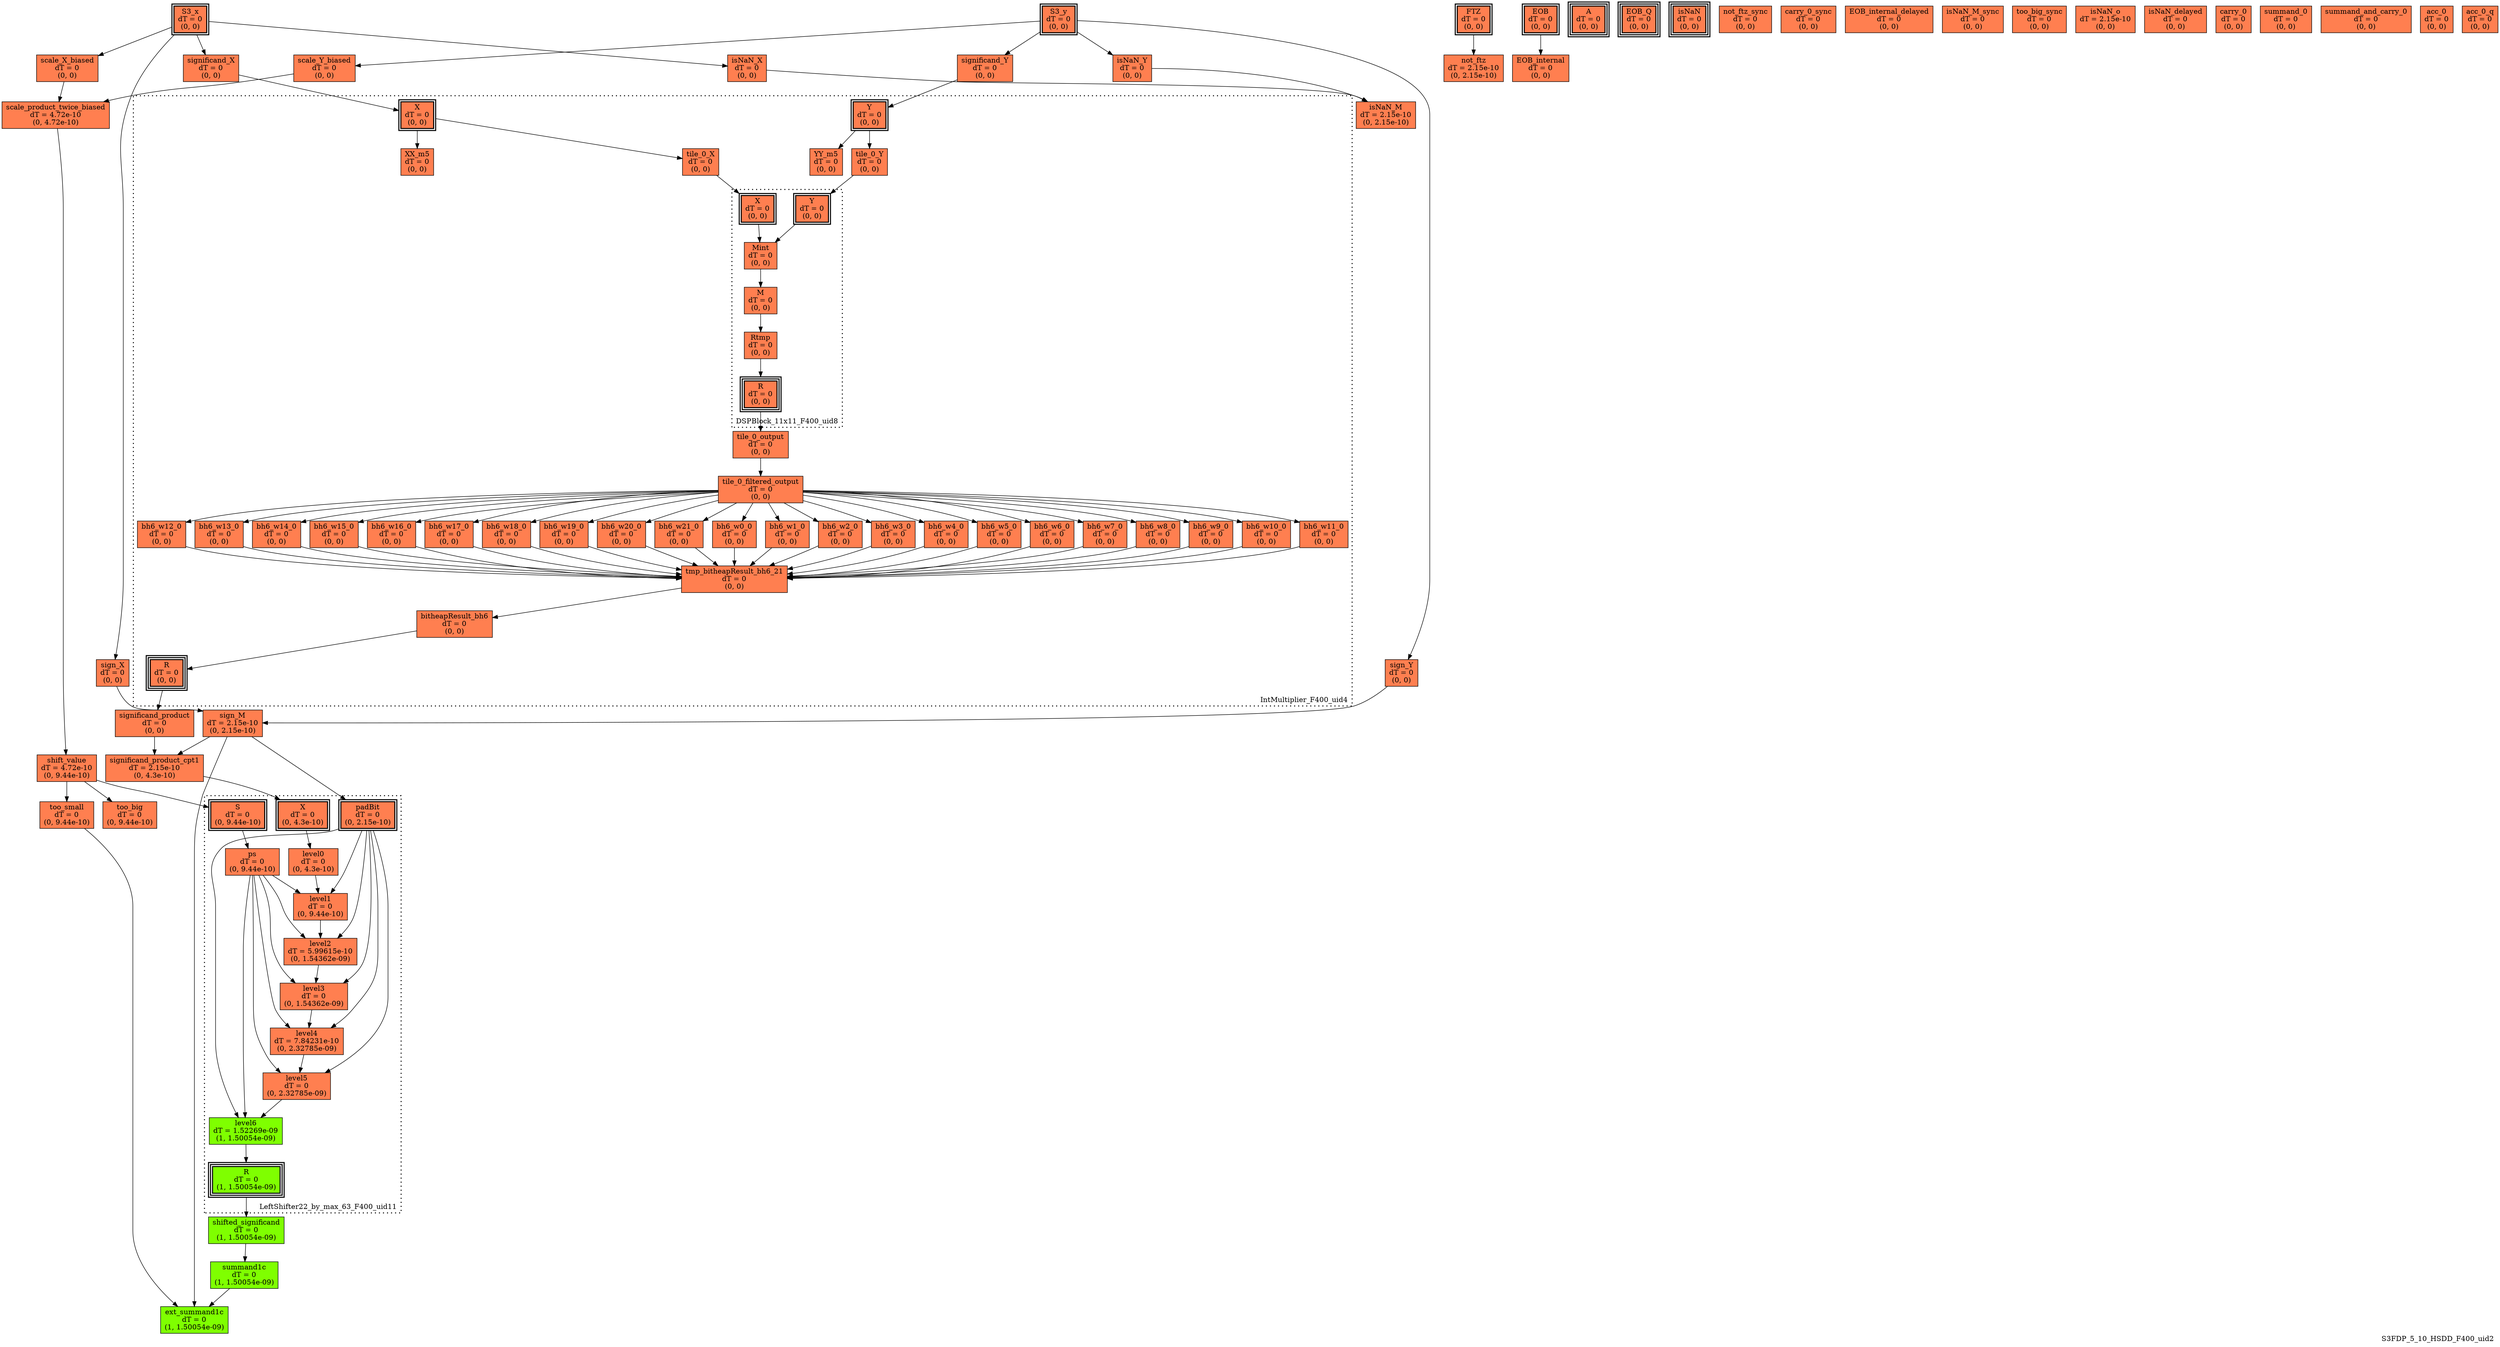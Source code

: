 digraph S3FDP_5_10_HSDD_F400_uid2
{
	//graph drawing options
	label=S3FDP_5_10_HSDD_F400_uid2;
	labelloc=bottom;
	labeljust=right;
	ratio=auto;
	nodesep=0.25;
	ranksep=0.5;

	//input/output signals of operator S3FDP_5_10_HSDD_F400_uid2
	S3_x__S3FDP_5_10_HSDD_F400_uid2 [ label="S3_x\ndT = 0\n(0, 0)", shape=box, color=black, style="bold, filled", fillcolor=coral, peripheries=2 ];
	S3_y__S3FDP_5_10_HSDD_F400_uid2 [ label="S3_y\ndT = 0\n(0, 0)", shape=box, color=black, style="bold, filled", fillcolor=coral, peripheries=2 ];
	FTZ__S3FDP_5_10_HSDD_F400_uid2 [ label="FTZ\ndT = 0\n(0, 0)", shape=box, color=black, style="bold, filled", fillcolor=coral, peripheries=2 ];
	EOB__S3FDP_5_10_HSDD_F400_uid2 [ label="EOB\ndT = 0\n(0, 0)", shape=box, color=black, style="bold, filled", fillcolor=coral, peripheries=2 ];
	A__S3FDP_5_10_HSDD_F400_uid2 [ label="A\ndT = 0\n(0, 0)", shape=box, color=black, style="bold, filled", fillcolor=coral, peripheries=3 ];
	EOB_Q__S3FDP_5_10_HSDD_F400_uid2 [ label="EOB_Q\ndT = 0\n(0, 0)", shape=box, color=black, style="bold, filled", fillcolor=coral, peripheries=3 ];
	isNaN__S3FDP_5_10_HSDD_F400_uid2 [ label="isNaN\ndT = 0\n(0, 0)", shape=box, color=black, style="bold, filled", fillcolor=coral, peripheries=3 ];
	{rank=same S3_x__S3FDP_5_10_HSDD_F400_uid2, S3_y__S3FDP_5_10_HSDD_F400_uid2, FTZ__S3FDP_5_10_HSDD_F400_uid2, EOB__S3FDP_5_10_HSDD_F400_uid2};
	{rank=same A__S3FDP_5_10_HSDD_F400_uid2, EOB_Q__S3FDP_5_10_HSDD_F400_uid2, isNaN__S3FDP_5_10_HSDD_F400_uid2};
	//internal signals of operator S3FDP_5_10_HSDD_F400_uid2
	sign_X__S3FDP_5_10_HSDD_F400_uid2 [ label="sign_X\ndT = 0\n(0, 0)", shape=box, color=black, style=filled, fillcolor=coral, peripheries=1 ];
	sign_Y__S3FDP_5_10_HSDD_F400_uid2 [ label="sign_Y\ndT = 0\n(0, 0)", shape=box, color=black, style=filled, fillcolor=coral, peripheries=1 ];
	sign_M__S3FDP_5_10_HSDD_F400_uid2 [ label="sign_M\ndT = 2.15e-10\n(0, 2.15e-10)", shape=box, color=black, style=filled, fillcolor=coral, peripheries=1 ];
	isNaN_X__S3FDP_5_10_HSDD_F400_uid2 [ label="isNaN_X\ndT = 0\n(0, 0)", shape=box, color=black, style=filled, fillcolor=coral, peripheries=1 ];
	isNaN_Y__S3FDP_5_10_HSDD_F400_uid2 [ label="isNaN_Y\ndT = 0\n(0, 0)", shape=box, color=black, style=filled, fillcolor=coral, peripheries=1 ];
	isNaN_M__S3FDP_5_10_HSDD_F400_uid2 [ label="isNaN_M\ndT = 2.15e-10\n(0, 2.15e-10)", shape=box, color=black, style=filled, fillcolor=coral, peripheries=1 ];
	significand_X__S3FDP_5_10_HSDD_F400_uid2 [ label="significand_X\ndT = 0\n(0, 0)", shape=box, color=black, style=filled, fillcolor=coral, peripheries=1 ];
	significand_Y__S3FDP_5_10_HSDD_F400_uid2 [ label="significand_Y\ndT = 0\n(0, 0)", shape=box, color=black, style=filled, fillcolor=coral, peripheries=1 ];
	significand_product__S3FDP_5_10_HSDD_F400_uid2 [ label="significand_product\ndT = 0\n(0, 0)", shape=box, color=black, style=filled, fillcolor=coral, peripheries=1 ];
	scale_X_biased__S3FDP_5_10_HSDD_F400_uid2 [ label="scale_X_biased\ndT = 0\n(0, 0)", shape=box, color=black, style=filled, fillcolor=coral, peripheries=1 ];
	scale_Y_biased__S3FDP_5_10_HSDD_F400_uid2 [ label="scale_Y_biased\ndT = 0\n(0, 0)", shape=box, color=black, style=filled, fillcolor=coral, peripheries=1 ];
	scale_product_twice_biased__S3FDP_5_10_HSDD_F400_uid2 [ label="scale_product_twice_biased\ndT = 4.72e-10\n(0, 4.72e-10)", shape=box, color=black, style=filled, fillcolor=coral, peripheries=1 ];
	significand_product_cpt1__S3FDP_5_10_HSDD_F400_uid2 [ label="significand_product_cpt1\ndT = 2.15e-10\n(0, 4.3e-10)", shape=box, color=black, style=filled, fillcolor=coral, peripheries=1 ];
	shift_value__S3FDP_5_10_HSDD_F400_uid2 [ label="shift_value\ndT = 4.72e-10\n(0, 9.44e-10)", shape=box, color=black, style=filled, fillcolor=coral, peripheries=1 ];
	shifted_significand__S3FDP_5_10_HSDD_F400_uid2 [ label="shifted_significand\ndT = 0\n(1, 1.50054e-09)", shape=box, color=black, style=filled, fillcolor=chartreuse, peripheries=1 ];
	too_small__S3FDP_5_10_HSDD_F400_uid2 [ label="too_small\ndT = 0\n(0, 9.44e-10)", shape=box, color=black, style=filled, fillcolor=coral, peripheries=1 ];
	too_big__S3FDP_5_10_HSDD_F400_uid2 [ label="too_big\ndT = 0\n(0, 9.44e-10)", shape=box, color=black, style=filled, fillcolor=coral, peripheries=1 ];
	summand1c__S3FDP_5_10_HSDD_F400_uid2 [ label="summand1c\ndT = 0\n(1, 1.50054e-09)", shape=box, color=black, style=filled, fillcolor=chartreuse, peripheries=1 ];
	ext_summand1c__S3FDP_5_10_HSDD_F400_uid2 [ label="ext_summand1c\ndT = 0\n(1, 1.50054e-09)", shape=box, color=black, style=filled, fillcolor=chartreuse, peripheries=1 ];
	not_ftz__S3FDP_5_10_HSDD_F400_uid2 [ label="not_ftz\ndT = 2.15e-10\n(0, 2.15e-10)", shape=box, color=black, style=filled, fillcolor=coral, peripheries=1 ];
	EOB_internal__S3FDP_5_10_HSDD_F400_uid2 [ label="EOB_internal\ndT = 0\n(0, 0)", shape=box, color=black, style=filled, fillcolor=coral, peripheries=1 ];
	not_ftz_sync__S3FDP_5_10_HSDD_F400_uid2 [ label="not_ftz_sync\ndT = 0\n(0, 0)", shape=box, color=black, style=filled, fillcolor=coral, peripheries=1 ];
	carry_0_sync__S3FDP_5_10_HSDD_F400_uid2 [ label="carry_0_sync\ndT = 0\n(0, 0)", shape=box, color=black, style=filled, fillcolor=coral, peripheries=1 ];
	EOB_internal_delayed__S3FDP_5_10_HSDD_F400_uid2 [ label="EOB_internal_delayed\ndT = 0\n(0, 0)", shape=box, color=black, style=filled, fillcolor=coral, peripheries=1 ];
	isNaN_M_sync__S3FDP_5_10_HSDD_F400_uid2 [ label="isNaN_M_sync\ndT = 0\n(0, 0)", shape=box, color=black, style=filled, fillcolor=coral, peripheries=1 ];
	too_big_sync__S3FDP_5_10_HSDD_F400_uid2 [ label="too_big_sync\ndT = 0\n(0, 0)", shape=box, color=black, style=filled, fillcolor=coral, peripheries=1 ];
	isNaN_o__S3FDP_5_10_HSDD_F400_uid2 [ label="isNaN_o\ndT = 2.15e-10\n(0, 0)", shape=box, color=black, style=filled, fillcolor=coral, peripheries=1 ];
	isNaN_delayed__S3FDP_5_10_HSDD_F400_uid2 [ label="isNaN_delayed\ndT = 0\n(0, 0)", shape=box, color=black, style=filled, fillcolor=coral, peripheries=1 ];
	carry_0__S3FDP_5_10_HSDD_F400_uid2 [ label="carry_0\ndT = 0\n(0, 0)", shape=box, color=black, style=filled, fillcolor=coral, peripheries=1 ];
	summand_0__S3FDP_5_10_HSDD_F400_uid2 [ label="summand_0\ndT = 0\n(0, 0)", shape=box, color=black, style=filled, fillcolor=coral, peripheries=1 ];
	summand_and_carry_0__S3FDP_5_10_HSDD_F400_uid2 [ label="summand_and_carry_0\ndT = 0\n(0, 0)", shape=box, color=black, style=filled, fillcolor=coral, peripheries=1 ];
	acc_0__S3FDP_5_10_HSDD_F400_uid2 [ label="acc_0\ndT = 0\n(0, 0)", shape=box, color=black, style=filled, fillcolor=coral, peripheries=1 ];
	acc_0_q__S3FDP_5_10_HSDD_F400_uid2 [ label="acc_0_q\ndT = 0\n(0, 0)", shape=box, color=black, style=filled, fillcolor=coral, peripheries=1 ];

	//subcomponents of operator S3FDP_5_10_HSDD_F400_uid2

	subgraph cluster_IntMultiplier_F400_uid4
	{
		//graph drawing options
		label=IntMultiplier_F400_uid4;
		labelloc=bottom;
		labeljust=right;
		style="bold, dotted";
		ratio=auto;
		nodesep=0.25;
		ranksep=0.5;

		//input/output signals of operator IntMultiplier_F400_uid4
		X__IntMultiplier_F400_uid4 [ label="X\ndT = 0\n(0, 0)", shape=box, color=black, style="bold, filled", fillcolor=coral, peripheries=2 ];
		Y__IntMultiplier_F400_uid4 [ label="Y\ndT = 0\n(0, 0)", shape=box, color=black, style="bold, filled", fillcolor=coral, peripheries=2 ];
		R__IntMultiplier_F400_uid4 [ label="R\ndT = 0\n(0, 0)", shape=box, color=black, style="bold, filled", fillcolor=coral, peripheries=3 ];
		{rank=same X__IntMultiplier_F400_uid4, Y__IntMultiplier_F400_uid4};
		{rank=same R__IntMultiplier_F400_uid4};
		//internal signals of operator IntMultiplier_F400_uid4
		XX_m5__IntMultiplier_F400_uid4 [ label="XX_m5\ndT = 0\n(0, 0)", shape=box, color=black, style=filled, fillcolor=coral, peripheries=1 ];
		YY_m5__IntMultiplier_F400_uid4 [ label="YY_m5\ndT = 0\n(0, 0)", shape=box, color=black, style=filled, fillcolor=coral, peripheries=1 ];
		tile_0_X__IntMultiplier_F400_uid4 [ label="tile_0_X\ndT = 0\n(0, 0)", shape=box, color=black, style=filled, fillcolor=coral, peripheries=1 ];
		tile_0_Y__IntMultiplier_F400_uid4 [ label="tile_0_Y\ndT = 0\n(0, 0)", shape=box, color=black, style=filled, fillcolor=coral, peripheries=1 ];
		tile_0_output__IntMultiplier_F400_uid4 [ label="tile_0_output\ndT = 0\n(0, 0)", shape=box, color=black, style=filled, fillcolor=coral, peripheries=1 ];
		tile_0_filtered_output__IntMultiplier_F400_uid4 [ label="tile_0_filtered_output\ndT = 0\n(0, 0)", shape=box, color=black, style=filled, fillcolor=coral, peripheries=1 ];
		bh6_w0_0__IntMultiplier_F400_uid4 [ label="bh6_w0_0\ndT = 0\n(0, 0)", shape=box, color=black, style=filled, fillcolor=coral, peripheries=1 ];
		bh6_w1_0__IntMultiplier_F400_uid4 [ label="bh6_w1_0\ndT = 0\n(0, 0)", shape=box, color=black, style=filled, fillcolor=coral, peripheries=1 ];
		bh6_w2_0__IntMultiplier_F400_uid4 [ label="bh6_w2_0\ndT = 0\n(0, 0)", shape=box, color=black, style=filled, fillcolor=coral, peripheries=1 ];
		bh6_w3_0__IntMultiplier_F400_uid4 [ label="bh6_w3_0\ndT = 0\n(0, 0)", shape=box, color=black, style=filled, fillcolor=coral, peripheries=1 ];
		bh6_w4_0__IntMultiplier_F400_uid4 [ label="bh6_w4_0\ndT = 0\n(0, 0)", shape=box, color=black, style=filled, fillcolor=coral, peripheries=1 ];
		bh6_w5_0__IntMultiplier_F400_uid4 [ label="bh6_w5_0\ndT = 0\n(0, 0)", shape=box, color=black, style=filled, fillcolor=coral, peripheries=1 ];
		bh6_w6_0__IntMultiplier_F400_uid4 [ label="bh6_w6_0\ndT = 0\n(0, 0)", shape=box, color=black, style=filled, fillcolor=coral, peripheries=1 ];
		bh6_w7_0__IntMultiplier_F400_uid4 [ label="bh6_w7_0\ndT = 0\n(0, 0)", shape=box, color=black, style=filled, fillcolor=coral, peripheries=1 ];
		bh6_w8_0__IntMultiplier_F400_uid4 [ label="bh6_w8_0\ndT = 0\n(0, 0)", shape=box, color=black, style=filled, fillcolor=coral, peripheries=1 ];
		bh6_w9_0__IntMultiplier_F400_uid4 [ label="bh6_w9_0\ndT = 0\n(0, 0)", shape=box, color=black, style=filled, fillcolor=coral, peripheries=1 ];
		bh6_w10_0__IntMultiplier_F400_uid4 [ label="bh6_w10_0\ndT = 0\n(0, 0)", shape=box, color=black, style=filled, fillcolor=coral, peripheries=1 ];
		bh6_w11_0__IntMultiplier_F400_uid4 [ label="bh6_w11_0\ndT = 0\n(0, 0)", shape=box, color=black, style=filled, fillcolor=coral, peripheries=1 ];
		bh6_w12_0__IntMultiplier_F400_uid4 [ label="bh6_w12_0\ndT = 0\n(0, 0)", shape=box, color=black, style=filled, fillcolor=coral, peripheries=1 ];
		bh6_w13_0__IntMultiplier_F400_uid4 [ label="bh6_w13_0\ndT = 0\n(0, 0)", shape=box, color=black, style=filled, fillcolor=coral, peripheries=1 ];
		bh6_w14_0__IntMultiplier_F400_uid4 [ label="bh6_w14_0\ndT = 0\n(0, 0)", shape=box, color=black, style=filled, fillcolor=coral, peripheries=1 ];
		bh6_w15_0__IntMultiplier_F400_uid4 [ label="bh6_w15_0\ndT = 0\n(0, 0)", shape=box, color=black, style=filled, fillcolor=coral, peripheries=1 ];
		bh6_w16_0__IntMultiplier_F400_uid4 [ label="bh6_w16_0\ndT = 0\n(0, 0)", shape=box, color=black, style=filled, fillcolor=coral, peripheries=1 ];
		bh6_w17_0__IntMultiplier_F400_uid4 [ label="bh6_w17_0\ndT = 0\n(0, 0)", shape=box, color=black, style=filled, fillcolor=coral, peripheries=1 ];
		bh6_w18_0__IntMultiplier_F400_uid4 [ label="bh6_w18_0\ndT = 0\n(0, 0)", shape=box, color=black, style=filled, fillcolor=coral, peripheries=1 ];
		bh6_w19_0__IntMultiplier_F400_uid4 [ label="bh6_w19_0\ndT = 0\n(0, 0)", shape=box, color=black, style=filled, fillcolor=coral, peripheries=1 ];
		bh6_w20_0__IntMultiplier_F400_uid4 [ label="bh6_w20_0\ndT = 0\n(0, 0)", shape=box, color=black, style=filled, fillcolor=coral, peripheries=1 ];
		bh6_w21_0__IntMultiplier_F400_uid4 [ label="bh6_w21_0\ndT = 0\n(0, 0)", shape=box, color=black, style=filled, fillcolor=coral, peripheries=1 ];
		tmp_bitheapResult_bh6_21__IntMultiplier_F400_uid4 [ label="tmp_bitheapResult_bh6_21\ndT = 0\n(0, 0)", shape=box, color=black, style=filled, fillcolor=coral, peripheries=1 ];
		bitheapResult_bh6__IntMultiplier_F400_uid4 [ label="bitheapResult_bh6\ndT = 0\n(0, 0)", shape=box, color=black, style=filled, fillcolor=coral, peripheries=1 ];

		//subcomponents of operator IntMultiplier_F400_uid4

		subgraph cluster_DSPBlock_11x11_F400_uid8
		{
			//graph drawing options
			label=DSPBlock_11x11_F400_uid8;
			labelloc=bottom;
			labeljust=right;
			style="bold, dotted";
			ratio=auto;
			nodesep=0.25;
			ranksep=0.5;

			//input/output signals of operator DSPBlock_11x11_F400_uid8
			X__DSPBlock_11x11_F400_uid8 [ label="X\ndT = 0\n(0, 0)", shape=box, color=black, style="bold, filled", fillcolor=coral, peripheries=2 ];
			Y__DSPBlock_11x11_F400_uid8 [ label="Y\ndT = 0\n(0, 0)", shape=box, color=black, style="bold, filled", fillcolor=coral, peripheries=2 ];
			R__DSPBlock_11x11_F400_uid8 [ label="R\ndT = 0\n(0, 0)", shape=box, color=black, style="bold, filled", fillcolor=coral, peripheries=3 ];
			{rank=same X__DSPBlock_11x11_F400_uid8, Y__DSPBlock_11x11_F400_uid8};
			{rank=same R__DSPBlock_11x11_F400_uid8};
			//internal signals of operator DSPBlock_11x11_F400_uid8
			Mint__DSPBlock_11x11_F400_uid8 [ label="Mint\ndT = 0\n(0, 0)", shape=box, color=black, style=filled, fillcolor=coral, peripheries=1 ];
			M__DSPBlock_11x11_F400_uid8 [ label="M\ndT = 0\n(0, 0)", shape=box, color=black, style=filled, fillcolor=coral, peripheries=1 ];
			Rtmp__DSPBlock_11x11_F400_uid8 [ label="Rtmp\ndT = 0\n(0, 0)", shape=box, color=black, style=filled, fillcolor=coral, peripheries=1 ];

			//subcomponents of operator DSPBlock_11x11_F400_uid8

			//input and internal signal connections of operator DSPBlock_11x11_F400_uid8
			X__DSPBlock_11x11_F400_uid8 -> Mint__DSPBlock_11x11_F400_uid8 [ arrowhead=normal, arrowsize=1.0, arrowtail=normal, color=black, dir=forward  ];
			Y__DSPBlock_11x11_F400_uid8 -> Mint__DSPBlock_11x11_F400_uid8 [ arrowhead=normal, arrowsize=1.0, arrowtail=normal, color=black, dir=forward  ];
			Mint__DSPBlock_11x11_F400_uid8 -> M__DSPBlock_11x11_F400_uid8 [ arrowhead=normal, arrowsize=1.0, arrowtail=normal, color=black, dir=forward  ];
			M__DSPBlock_11x11_F400_uid8 -> Rtmp__DSPBlock_11x11_F400_uid8 [ arrowhead=normal, arrowsize=1.0, arrowtail=normal, color=black, dir=forward  ];
			Rtmp__DSPBlock_11x11_F400_uid8 -> R__DSPBlock_11x11_F400_uid8 [ arrowhead=normal, arrowsize=1.0, arrowtail=normal, color=black, dir=forward  ];
		}

			//output signal connections of operator DSPBlock_11x11_F400_uid8
			R__DSPBlock_11x11_F400_uid8 -> tile_0_output__IntMultiplier_F400_uid4 [ arrowhead=normal, arrowsize=1.0, arrowtail=normal, color=black, dir=forward  ];

		//input and internal signal connections of operator IntMultiplier_F400_uid4
		X__IntMultiplier_F400_uid4 -> XX_m5__IntMultiplier_F400_uid4 [ arrowhead=normal, arrowsize=1.0, arrowtail=normal, color=black, dir=forward  ];
		X__IntMultiplier_F400_uid4 -> tile_0_X__IntMultiplier_F400_uid4 [ arrowhead=normal, arrowsize=1.0, arrowtail=normal, color=black, dir=forward  ];
		Y__IntMultiplier_F400_uid4 -> YY_m5__IntMultiplier_F400_uid4 [ arrowhead=normal, arrowsize=1.0, arrowtail=normal, color=black, dir=forward  ];
		Y__IntMultiplier_F400_uid4 -> tile_0_Y__IntMultiplier_F400_uid4 [ arrowhead=normal, arrowsize=1.0, arrowtail=normal, color=black, dir=forward  ];
		tile_0_X__IntMultiplier_F400_uid4 -> X__DSPBlock_11x11_F400_uid8 [ arrowhead=normal, arrowsize=1.0, arrowtail=normal, color=black, dir=forward  ];
		tile_0_Y__IntMultiplier_F400_uid4 -> Y__DSPBlock_11x11_F400_uid8 [ arrowhead=normal, arrowsize=1.0, arrowtail=normal, color=black, dir=forward  ];
		tile_0_output__IntMultiplier_F400_uid4 -> tile_0_filtered_output__IntMultiplier_F400_uid4 [ arrowhead=normal, arrowsize=1.0, arrowtail=normal, color=black, dir=forward  ];
		tile_0_filtered_output__IntMultiplier_F400_uid4 -> bh6_w0_0__IntMultiplier_F400_uid4 [ arrowhead=normal, arrowsize=1.0, arrowtail=normal, color=black, dir=forward  ];
		tile_0_filtered_output__IntMultiplier_F400_uid4 -> bh6_w1_0__IntMultiplier_F400_uid4 [ arrowhead=normal, arrowsize=1.0, arrowtail=normal, color=black, dir=forward  ];
		tile_0_filtered_output__IntMultiplier_F400_uid4 -> bh6_w2_0__IntMultiplier_F400_uid4 [ arrowhead=normal, arrowsize=1.0, arrowtail=normal, color=black, dir=forward  ];
		tile_0_filtered_output__IntMultiplier_F400_uid4 -> bh6_w3_0__IntMultiplier_F400_uid4 [ arrowhead=normal, arrowsize=1.0, arrowtail=normal, color=black, dir=forward  ];
		tile_0_filtered_output__IntMultiplier_F400_uid4 -> bh6_w4_0__IntMultiplier_F400_uid4 [ arrowhead=normal, arrowsize=1.0, arrowtail=normal, color=black, dir=forward  ];
		tile_0_filtered_output__IntMultiplier_F400_uid4 -> bh6_w5_0__IntMultiplier_F400_uid4 [ arrowhead=normal, arrowsize=1.0, arrowtail=normal, color=black, dir=forward  ];
		tile_0_filtered_output__IntMultiplier_F400_uid4 -> bh6_w6_0__IntMultiplier_F400_uid4 [ arrowhead=normal, arrowsize=1.0, arrowtail=normal, color=black, dir=forward  ];
		tile_0_filtered_output__IntMultiplier_F400_uid4 -> bh6_w7_0__IntMultiplier_F400_uid4 [ arrowhead=normal, arrowsize=1.0, arrowtail=normal, color=black, dir=forward  ];
		tile_0_filtered_output__IntMultiplier_F400_uid4 -> bh6_w8_0__IntMultiplier_F400_uid4 [ arrowhead=normal, arrowsize=1.0, arrowtail=normal, color=black, dir=forward  ];
		tile_0_filtered_output__IntMultiplier_F400_uid4 -> bh6_w9_0__IntMultiplier_F400_uid4 [ arrowhead=normal, arrowsize=1.0, arrowtail=normal, color=black, dir=forward  ];
		tile_0_filtered_output__IntMultiplier_F400_uid4 -> bh6_w10_0__IntMultiplier_F400_uid4 [ arrowhead=normal, arrowsize=1.0, arrowtail=normal, color=black, dir=forward  ];
		tile_0_filtered_output__IntMultiplier_F400_uid4 -> bh6_w11_0__IntMultiplier_F400_uid4 [ arrowhead=normal, arrowsize=1.0, arrowtail=normal, color=black, dir=forward  ];
		tile_0_filtered_output__IntMultiplier_F400_uid4 -> bh6_w12_0__IntMultiplier_F400_uid4 [ arrowhead=normal, arrowsize=1.0, arrowtail=normal, color=black, dir=forward  ];
		tile_0_filtered_output__IntMultiplier_F400_uid4 -> bh6_w13_0__IntMultiplier_F400_uid4 [ arrowhead=normal, arrowsize=1.0, arrowtail=normal, color=black, dir=forward  ];
		tile_0_filtered_output__IntMultiplier_F400_uid4 -> bh6_w14_0__IntMultiplier_F400_uid4 [ arrowhead=normal, arrowsize=1.0, arrowtail=normal, color=black, dir=forward  ];
		tile_0_filtered_output__IntMultiplier_F400_uid4 -> bh6_w15_0__IntMultiplier_F400_uid4 [ arrowhead=normal, arrowsize=1.0, arrowtail=normal, color=black, dir=forward  ];
		tile_0_filtered_output__IntMultiplier_F400_uid4 -> bh6_w16_0__IntMultiplier_F400_uid4 [ arrowhead=normal, arrowsize=1.0, arrowtail=normal, color=black, dir=forward  ];
		tile_0_filtered_output__IntMultiplier_F400_uid4 -> bh6_w17_0__IntMultiplier_F400_uid4 [ arrowhead=normal, arrowsize=1.0, arrowtail=normal, color=black, dir=forward  ];
		tile_0_filtered_output__IntMultiplier_F400_uid4 -> bh6_w18_0__IntMultiplier_F400_uid4 [ arrowhead=normal, arrowsize=1.0, arrowtail=normal, color=black, dir=forward  ];
		tile_0_filtered_output__IntMultiplier_F400_uid4 -> bh6_w19_0__IntMultiplier_F400_uid4 [ arrowhead=normal, arrowsize=1.0, arrowtail=normal, color=black, dir=forward  ];
		tile_0_filtered_output__IntMultiplier_F400_uid4 -> bh6_w20_0__IntMultiplier_F400_uid4 [ arrowhead=normal, arrowsize=1.0, arrowtail=normal, color=black, dir=forward  ];
		tile_0_filtered_output__IntMultiplier_F400_uid4 -> bh6_w21_0__IntMultiplier_F400_uid4 [ arrowhead=normal, arrowsize=1.0, arrowtail=normal, color=black, dir=forward  ];
		bh6_w0_0__IntMultiplier_F400_uid4 -> tmp_bitheapResult_bh6_21__IntMultiplier_F400_uid4 [ arrowhead=normal, arrowsize=1.0, arrowtail=normal, color=black, dir=forward  ];
		bh6_w1_0__IntMultiplier_F400_uid4 -> tmp_bitheapResult_bh6_21__IntMultiplier_F400_uid4 [ arrowhead=normal, arrowsize=1.0, arrowtail=normal, color=black, dir=forward  ];
		bh6_w2_0__IntMultiplier_F400_uid4 -> tmp_bitheapResult_bh6_21__IntMultiplier_F400_uid4 [ arrowhead=normal, arrowsize=1.0, arrowtail=normal, color=black, dir=forward  ];
		bh6_w3_0__IntMultiplier_F400_uid4 -> tmp_bitheapResult_bh6_21__IntMultiplier_F400_uid4 [ arrowhead=normal, arrowsize=1.0, arrowtail=normal, color=black, dir=forward  ];
		bh6_w4_0__IntMultiplier_F400_uid4 -> tmp_bitheapResult_bh6_21__IntMultiplier_F400_uid4 [ arrowhead=normal, arrowsize=1.0, arrowtail=normal, color=black, dir=forward  ];
		bh6_w5_0__IntMultiplier_F400_uid4 -> tmp_bitheapResult_bh6_21__IntMultiplier_F400_uid4 [ arrowhead=normal, arrowsize=1.0, arrowtail=normal, color=black, dir=forward  ];
		bh6_w6_0__IntMultiplier_F400_uid4 -> tmp_bitheapResult_bh6_21__IntMultiplier_F400_uid4 [ arrowhead=normal, arrowsize=1.0, arrowtail=normal, color=black, dir=forward  ];
		bh6_w7_0__IntMultiplier_F400_uid4 -> tmp_bitheapResult_bh6_21__IntMultiplier_F400_uid4 [ arrowhead=normal, arrowsize=1.0, arrowtail=normal, color=black, dir=forward  ];
		bh6_w8_0__IntMultiplier_F400_uid4 -> tmp_bitheapResult_bh6_21__IntMultiplier_F400_uid4 [ arrowhead=normal, arrowsize=1.0, arrowtail=normal, color=black, dir=forward  ];
		bh6_w9_0__IntMultiplier_F400_uid4 -> tmp_bitheapResult_bh6_21__IntMultiplier_F400_uid4 [ arrowhead=normal, arrowsize=1.0, arrowtail=normal, color=black, dir=forward  ];
		bh6_w10_0__IntMultiplier_F400_uid4 -> tmp_bitheapResult_bh6_21__IntMultiplier_F400_uid4 [ arrowhead=normal, arrowsize=1.0, arrowtail=normal, color=black, dir=forward  ];
		bh6_w11_0__IntMultiplier_F400_uid4 -> tmp_bitheapResult_bh6_21__IntMultiplier_F400_uid4 [ arrowhead=normal, arrowsize=1.0, arrowtail=normal, color=black, dir=forward  ];
		bh6_w12_0__IntMultiplier_F400_uid4 -> tmp_bitheapResult_bh6_21__IntMultiplier_F400_uid4 [ arrowhead=normal, arrowsize=1.0, arrowtail=normal, color=black, dir=forward  ];
		bh6_w13_0__IntMultiplier_F400_uid4 -> tmp_bitheapResult_bh6_21__IntMultiplier_F400_uid4 [ arrowhead=normal, arrowsize=1.0, arrowtail=normal, color=black, dir=forward  ];
		bh6_w14_0__IntMultiplier_F400_uid4 -> tmp_bitheapResult_bh6_21__IntMultiplier_F400_uid4 [ arrowhead=normal, arrowsize=1.0, arrowtail=normal, color=black, dir=forward  ];
		bh6_w15_0__IntMultiplier_F400_uid4 -> tmp_bitheapResult_bh6_21__IntMultiplier_F400_uid4 [ arrowhead=normal, arrowsize=1.0, arrowtail=normal, color=black, dir=forward  ];
		bh6_w16_0__IntMultiplier_F400_uid4 -> tmp_bitheapResult_bh6_21__IntMultiplier_F400_uid4 [ arrowhead=normal, arrowsize=1.0, arrowtail=normal, color=black, dir=forward  ];
		bh6_w17_0__IntMultiplier_F400_uid4 -> tmp_bitheapResult_bh6_21__IntMultiplier_F400_uid4 [ arrowhead=normal, arrowsize=1.0, arrowtail=normal, color=black, dir=forward  ];
		bh6_w18_0__IntMultiplier_F400_uid4 -> tmp_bitheapResult_bh6_21__IntMultiplier_F400_uid4 [ arrowhead=normal, arrowsize=1.0, arrowtail=normal, color=black, dir=forward  ];
		bh6_w19_0__IntMultiplier_F400_uid4 -> tmp_bitheapResult_bh6_21__IntMultiplier_F400_uid4 [ arrowhead=normal, arrowsize=1.0, arrowtail=normal, color=black, dir=forward  ];
		bh6_w20_0__IntMultiplier_F400_uid4 -> tmp_bitheapResult_bh6_21__IntMultiplier_F400_uid4 [ arrowhead=normal, arrowsize=1.0, arrowtail=normal, color=black, dir=forward  ];
		bh6_w21_0__IntMultiplier_F400_uid4 -> tmp_bitheapResult_bh6_21__IntMultiplier_F400_uid4 [ arrowhead=normal, arrowsize=1.0, arrowtail=normal, color=black, dir=forward  ];
		tmp_bitheapResult_bh6_21__IntMultiplier_F400_uid4 -> bitheapResult_bh6__IntMultiplier_F400_uid4 [ arrowhead=normal, arrowsize=1.0, arrowtail=normal, color=black, dir=forward  ];
		bitheapResult_bh6__IntMultiplier_F400_uid4 -> R__IntMultiplier_F400_uid4 [ arrowhead=normal, arrowsize=1.0, arrowtail=normal, color=black, dir=forward  ];
	}

		//output signal connections of operator IntMultiplier_F400_uid4
		R__IntMultiplier_F400_uid4 -> significand_product__S3FDP_5_10_HSDD_F400_uid2 [ arrowhead=normal, arrowsize=1.0, arrowtail=normal, color=black, dir=forward  ];

	subgraph cluster_LeftShifter22_by_max_63_F400_uid11
	{
		//graph drawing options
		label=LeftShifter22_by_max_63_F400_uid11;
		labelloc=bottom;
		labeljust=right;
		style="bold, dotted";
		ratio=auto;
		nodesep=0.25;
		ranksep=0.5;

		//input/output signals of operator LeftShifter22_by_max_63_F400_uid11
		X__LeftShifter22_by_max_63_F400_uid11 [ label="X\ndT = 0\n(0, 4.3e-10)", shape=box, color=black, style="bold, filled", fillcolor=coral, peripheries=2 ];
		S__LeftShifter22_by_max_63_F400_uid11 [ label="S\ndT = 0\n(0, 9.44e-10)", shape=box, color=black, style="bold, filled", fillcolor=coral, peripheries=2 ];
		padBit__LeftShifter22_by_max_63_F400_uid11 [ label="padBit\ndT = 0\n(0, 2.15e-10)", shape=box, color=black, style="bold, filled", fillcolor=coral, peripheries=2 ];
		R__LeftShifter22_by_max_63_F400_uid11 [ label="R\ndT = 0\n(1, 1.50054e-09)", shape=box, color=black, style="bold, filled", fillcolor=chartreuse, peripheries=3 ];
		{rank=same X__LeftShifter22_by_max_63_F400_uid11, S__LeftShifter22_by_max_63_F400_uid11, padBit__LeftShifter22_by_max_63_F400_uid11};
		{rank=same R__LeftShifter22_by_max_63_F400_uid11};
		//internal signals of operator LeftShifter22_by_max_63_F400_uid11
		ps__LeftShifter22_by_max_63_F400_uid11 [ label="ps\ndT = 0\n(0, 9.44e-10)", shape=box, color=black, style=filled, fillcolor=coral, peripheries=1 ];
		level0__LeftShifter22_by_max_63_F400_uid11 [ label="level0\ndT = 0\n(0, 4.3e-10)", shape=box, color=black, style=filled, fillcolor=coral, peripheries=1 ];
		level1__LeftShifter22_by_max_63_F400_uid11 [ label="level1\ndT = 0\n(0, 9.44e-10)", shape=box, color=black, style=filled, fillcolor=coral, peripheries=1 ];
		level2__LeftShifter22_by_max_63_F400_uid11 [ label="level2\ndT = 5.99615e-10\n(0, 1.54362e-09)", shape=box, color=black, style=filled, fillcolor=coral, peripheries=1 ];
		level3__LeftShifter22_by_max_63_F400_uid11 [ label="level3\ndT = 0\n(0, 1.54362e-09)", shape=box, color=black, style=filled, fillcolor=coral, peripheries=1 ];
		level4__LeftShifter22_by_max_63_F400_uid11 [ label="level4\ndT = 7.84231e-10\n(0, 2.32785e-09)", shape=box, color=black, style=filled, fillcolor=coral, peripheries=1 ];
		level5__LeftShifter22_by_max_63_F400_uid11 [ label="level5\ndT = 0\n(0, 2.32785e-09)", shape=box, color=black, style=filled, fillcolor=coral, peripheries=1 ];
		level6__LeftShifter22_by_max_63_F400_uid11 [ label="level6\ndT = 1.52269e-09\n(1, 1.50054e-09)", shape=box, color=black, style=filled, fillcolor=chartreuse, peripheries=1 ];

		//subcomponents of operator LeftShifter22_by_max_63_F400_uid11

		//input and internal signal connections of operator LeftShifter22_by_max_63_F400_uid11
		X__LeftShifter22_by_max_63_F400_uid11 -> level0__LeftShifter22_by_max_63_F400_uid11 [ arrowhead=normal, arrowsize=1.0, arrowtail=normal, color=black, dir=forward  ];
		S__LeftShifter22_by_max_63_F400_uid11 -> ps__LeftShifter22_by_max_63_F400_uid11 [ arrowhead=normal, arrowsize=1.0, arrowtail=normal, color=black, dir=forward  ];
		padBit__LeftShifter22_by_max_63_F400_uid11 -> level1__LeftShifter22_by_max_63_F400_uid11 [ arrowhead=normal, arrowsize=1.0, arrowtail=normal, color=black, dir=forward  ];
		padBit__LeftShifter22_by_max_63_F400_uid11 -> level2__LeftShifter22_by_max_63_F400_uid11 [ arrowhead=normal, arrowsize=1.0, arrowtail=normal, color=black, dir=forward  ];
		padBit__LeftShifter22_by_max_63_F400_uid11 -> level3__LeftShifter22_by_max_63_F400_uid11 [ arrowhead=normal, arrowsize=1.0, arrowtail=normal, color=black, dir=forward  ];
		padBit__LeftShifter22_by_max_63_F400_uid11 -> level4__LeftShifter22_by_max_63_F400_uid11 [ arrowhead=normal, arrowsize=1.0, arrowtail=normal, color=black, dir=forward  ];
		padBit__LeftShifter22_by_max_63_F400_uid11 -> level5__LeftShifter22_by_max_63_F400_uid11 [ arrowhead=normal, arrowsize=1.0, arrowtail=normal, color=black, dir=forward  ];
		padBit__LeftShifter22_by_max_63_F400_uid11 -> level6__LeftShifter22_by_max_63_F400_uid11 [ arrowhead=normal, arrowsize=1.0, arrowtail=normal, color=black, dir=forward  ];
		ps__LeftShifter22_by_max_63_F400_uid11 -> level1__LeftShifter22_by_max_63_F400_uid11 [ arrowhead=normal, arrowsize=1.0, arrowtail=normal, color=black, dir=forward  ];
		ps__LeftShifter22_by_max_63_F400_uid11 -> level2__LeftShifter22_by_max_63_F400_uid11 [ arrowhead=normal, arrowsize=1.0, arrowtail=normal, color=black, dir=forward  ];
		ps__LeftShifter22_by_max_63_F400_uid11 -> level3__LeftShifter22_by_max_63_F400_uid11 [ arrowhead=normal, arrowsize=1.0, arrowtail=normal, color=black, dir=forward  ];
		ps__LeftShifter22_by_max_63_F400_uid11 -> level4__LeftShifter22_by_max_63_F400_uid11 [ arrowhead=normal, arrowsize=1.0, arrowtail=normal, color=black, dir=forward  ];
		ps__LeftShifter22_by_max_63_F400_uid11 -> level5__LeftShifter22_by_max_63_F400_uid11 [ arrowhead=normal, arrowsize=1.0, arrowtail=normal, color=black, dir=forward  ];
		ps__LeftShifter22_by_max_63_F400_uid11 -> level6__LeftShifter22_by_max_63_F400_uid11 [ arrowhead=normal, arrowsize=1.0, arrowtail=normal, color=black, dir=forward  ];
		level0__LeftShifter22_by_max_63_F400_uid11 -> level1__LeftShifter22_by_max_63_F400_uid11 [ arrowhead=normal, arrowsize=1.0, arrowtail=normal, color=black, dir=forward  ];
		level1__LeftShifter22_by_max_63_F400_uid11 -> level2__LeftShifter22_by_max_63_F400_uid11 [ arrowhead=normal, arrowsize=1.0, arrowtail=normal, color=black, dir=forward  ];
		level2__LeftShifter22_by_max_63_F400_uid11 -> level3__LeftShifter22_by_max_63_F400_uid11 [ arrowhead=normal, arrowsize=1.0, arrowtail=normal, color=black, dir=forward  ];
		level3__LeftShifter22_by_max_63_F400_uid11 -> level4__LeftShifter22_by_max_63_F400_uid11 [ arrowhead=normal, arrowsize=1.0, arrowtail=normal, color=black, dir=forward  ];
		level4__LeftShifter22_by_max_63_F400_uid11 -> level5__LeftShifter22_by_max_63_F400_uid11 [ arrowhead=normal, arrowsize=1.0, arrowtail=normal, color=black, dir=forward  ];
		level5__LeftShifter22_by_max_63_F400_uid11 -> level6__LeftShifter22_by_max_63_F400_uid11 [ arrowhead=normal, arrowsize=1.0, arrowtail=normal, color=black, dir=forward  ];
		level6__LeftShifter22_by_max_63_F400_uid11 -> R__LeftShifter22_by_max_63_F400_uid11 [ arrowhead=normal, arrowsize=1.0, arrowtail=normal, color=black, dir=forward  ];
	}

		//output signal connections of operator LeftShifter22_by_max_63_F400_uid11
		R__LeftShifter22_by_max_63_F400_uid11 -> shifted_significand__S3FDP_5_10_HSDD_F400_uid2 [ arrowhead=normal, arrowsize=1.0, arrowtail=normal, color=black, dir=forward  ];

	//input and internal signal connections of operator S3FDP_5_10_HSDD_F400_uid2
	S3_x__S3FDP_5_10_HSDD_F400_uid2 -> sign_X__S3FDP_5_10_HSDD_F400_uid2 [ arrowhead=normal, arrowsize=1.0, arrowtail=normal, color=black, dir=forward  ];
	S3_x__S3FDP_5_10_HSDD_F400_uid2 -> isNaN_X__S3FDP_5_10_HSDD_F400_uid2 [ arrowhead=normal, arrowsize=1.0, arrowtail=normal, color=black, dir=forward  ];
	S3_x__S3FDP_5_10_HSDD_F400_uid2 -> significand_X__S3FDP_5_10_HSDD_F400_uid2 [ arrowhead=normal, arrowsize=1.0, arrowtail=normal, color=black, dir=forward  ];
	S3_x__S3FDP_5_10_HSDD_F400_uid2 -> scale_X_biased__S3FDP_5_10_HSDD_F400_uid2 [ arrowhead=normal, arrowsize=1.0, arrowtail=normal, color=black, dir=forward  ];
	S3_y__S3FDP_5_10_HSDD_F400_uid2 -> sign_Y__S3FDP_5_10_HSDD_F400_uid2 [ arrowhead=normal, arrowsize=1.0, arrowtail=normal, color=black, dir=forward  ];
	S3_y__S3FDP_5_10_HSDD_F400_uid2 -> isNaN_Y__S3FDP_5_10_HSDD_F400_uid2 [ arrowhead=normal, arrowsize=1.0, arrowtail=normal, color=black, dir=forward  ];
	S3_y__S3FDP_5_10_HSDD_F400_uid2 -> significand_Y__S3FDP_5_10_HSDD_F400_uid2 [ arrowhead=normal, arrowsize=1.0, arrowtail=normal, color=black, dir=forward  ];
	S3_y__S3FDP_5_10_HSDD_F400_uid2 -> scale_Y_biased__S3FDP_5_10_HSDD_F400_uid2 [ arrowhead=normal, arrowsize=1.0, arrowtail=normal, color=black, dir=forward  ];
	FTZ__S3FDP_5_10_HSDD_F400_uid2 -> not_ftz__S3FDP_5_10_HSDD_F400_uid2 [ arrowhead=normal, arrowsize=1.0, arrowtail=normal, color=black, dir=forward  ];
	EOB__S3FDP_5_10_HSDD_F400_uid2 -> EOB_internal__S3FDP_5_10_HSDD_F400_uid2 [ arrowhead=normal, arrowsize=1.0, arrowtail=normal, color=black, dir=forward  ];
	sign_X__S3FDP_5_10_HSDD_F400_uid2 -> sign_M__S3FDP_5_10_HSDD_F400_uid2 [ arrowhead=normal, arrowsize=1.0, arrowtail=normal, color=black, dir=forward  ];
	sign_Y__S3FDP_5_10_HSDD_F400_uid2 -> sign_M__S3FDP_5_10_HSDD_F400_uid2 [ arrowhead=normal, arrowsize=1.0, arrowtail=normal, color=black, dir=forward  ];
	sign_M__S3FDP_5_10_HSDD_F400_uid2 -> significand_product_cpt1__S3FDP_5_10_HSDD_F400_uid2 [ arrowhead=normal, arrowsize=1.0, arrowtail=normal, color=black, dir=forward  ];
	sign_M__S3FDP_5_10_HSDD_F400_uid2 -> padBit__LeftShifter22_by_max_63_F400_uid11 [ arrowhead=normal, arrowsize=1.0, arrowtail=normal, color=black, dir=forward  ];
	sign_M__S3FDP_5_10_HSDD_F400_uid2 -> ext_summand1c__S3FDP_5_10_HSDD_F400_uid2 [ arrowhead=normal, arrowsize=1.0, arrowtail=normal, color=black, dir=forward  ];
	isNaN_X__S3FDP_5_10_HSDD_F400_uid2 -> isNaN_M__S3FDP_5_10_HSDD_F400_uid2 [ arrowhead=normal, arrowsize=1.0, arrowtail=normal, color=black, dir=forward  ];
	isNaN_Y__S3FDP_5_10_HSDD_F400_uid2 -> isNaN_M__S3FDP_5_10_HSDD_F400_uid2 [ arrowhead=normal, arrowsize=1.0, arrowtail=normal, color=black, dir=forward  ];
	significand_X__S3FDP_5_10_HSDD_F400_uid2 -> X__IntMultiplier_F400_uid4 [ arrowhead=normal, arrowsize=1.0, arrowtail=normal, color=black, dir=forward  ];
	significand_Y__S3FDP_5_10_HSDD_F400_uid2 -> Y__IntMultiplier_F400_uid4 [ arrowhead=normal, arrowsize=1.0, arrowtail=normal, color=black, dir=forward  ];
	significand_product__S3FDP_5_10_HSDD_F400_uid2 -> significand_product_cpt1__S3FDP_5_10_HSDD_F400_uid2 [ arrowhead=normal, arrowsize=1.0, arrowtail=normal, color=black, dir=forward  ];
	scale_X_biased__S3FDP_5_10_HSDD_F400_uid2 -> scale_product_twice_biased__S3FDP_5_10_HSDD_F400_uid2 [ arrowhead=normal, arrowsize=1.0, arrowtail=normal, color=black, dir=forward  ];
	scale_Y_biased__S3FDP_5_10_HSDD_F400_uid2 -> scale_product_twice_biased__S3FDP_5_10_HSDD_F400_uid2 [ arrowhead=normal, arrowsize=1.0, arrowtail=normal, color=black, dir=forward  ];
	scale_product_twice_biased__S3FDP_5_10_HSDD_F400_uid2 -> shift_value__S3FDP_5_10_HSDD_F400_uid2 [ arrowhead=normal, arrowsize=1.0, arrowtail=normal, color=black, dir=forward  ];
	significand_product_cpt1__S3FDP_5_10_HSDD_F400_uid2 -> X__LeftShifter22_by_max_63_F400_uid11 [ arrowhead=normal, arrowsize=1.0, arrowtail=normal, color=black, dir=forward  ];
	shift_value__S3FDP_5_10_HSDD_F400_uid2 -> S__LeftShifter22_by_max_63_F400_uid11 [ arrowhead=normal, arrowsize=1.0, arrowtail=normal, color=black, dir=forward  ];
	shift_value__S3FDP_5_10_HSDD_F400_uid2 -> too_small__S3FDP_5_10_HSDD_F400_uid2 [ arrowhead=normal, arrowsize=1.0, arrowtail=normal, color=black, dir=forward  ];
	shift_value__S3FDP_5_10_HSDD_F400_uid2 -> too_big__S3FDP_5_10_HSDD_F400_uid2 [ arrowhead=normal, arrowsize=1.0, arrowtail=normal, color=black, dir=forward  ];
	shifted_significand__S3FDP_5_10_HSDD_F400_uid2 -> summand1c__S3FDP_5_10_HSDD_F400_uid2 [ arrowhead=normal, arrowsize=1.0, arrowtail=normal, color=black, dir=forward  ];
	too_small__S3FDP_5_10_HSDD_F400_uid2 -> ext_summand1c__S3FDP_5_10_HSDD_F400_uid2 [ arrowhead=normal, arrowsize=1.0, arrowtail=normal, color=black, dir=forward  ];
	summand1c__S3FDP_5_10_HSDD_F400_uid2 -> ext_summand1c__S3FDP_5_10_HSDD_F400_uid2 [ arrowhead=normal, arrowsize=1.0, arrowtail=normal, color=black, dir=forward  ];
}

